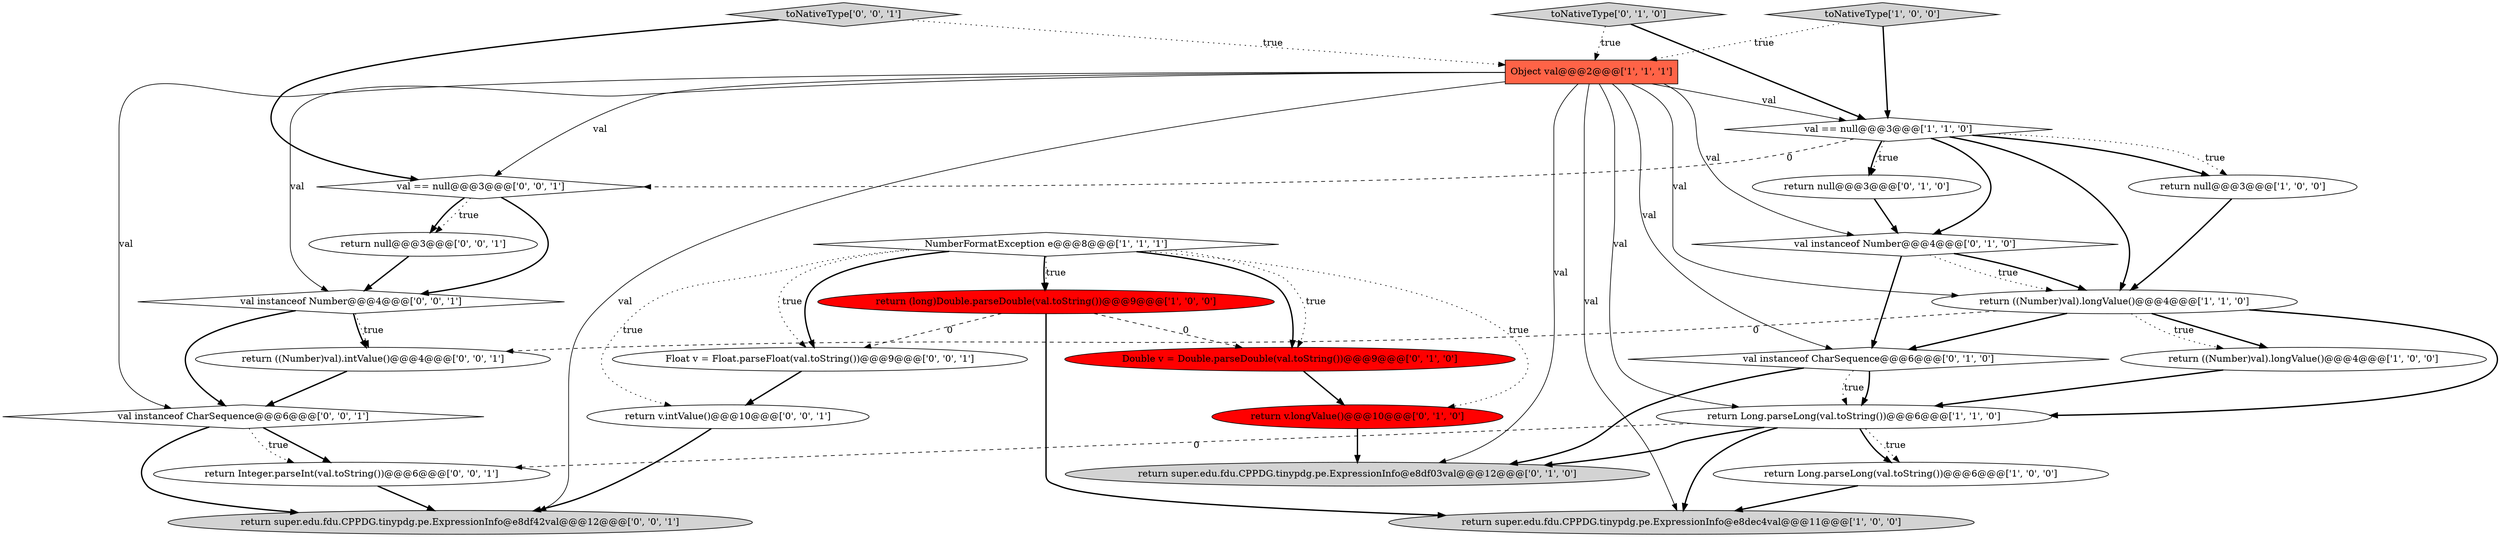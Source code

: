 digraph {
18 [style = filled, label = "return v.intValue()@@@10@@@['0', '0', '1']", fillcolor = white, shape = ellipse image = "AAA0AAABBB3BBB"];
5 [style = filled, label = "return ((Number)val).longValue()@@@4@@@['1', '0', '0']", fillcolor = white, shape = ellipse image = "AAA0AAABBB1BBB"];
4 [style = filled, label = "val == null@@@3@@@['1', '1', '0']", fillcolor = white, shape = diamond image = "AAA0AAABBB1BBB"];
24 [style = filled, label = "val == null@@@3@@@['0', '0', '1']", fillcolor = white, shape = diamond image = "AAA0AAABBB3BBB"];
11 [style = filled, label = "val instanceof Number@@@4@@@['0', '1', '0']", fillcolor = white, shape = diamond image = "AAA0AAABBB2BBB"];
6 [style = filled, label = "return Long.parseLong(val.toString())@@@6@@@['1', '1', '0']", fillcolor = white, shape = ellipse image = "AAA0AAABBB1BBB"];
19 [style = filled, label = "toNativeType['0', '0', '1']", fillcolor = lightgray, shape = diamond image = "AAA0AAABBB3BBB"];
10 [style = filled, label = "Object val@@@2@@@['1', '1', '1']", fillcolor = tomato, shape = box image = "AAA0AAABBB1BBB"];
20 [style = filled, label = "val instanceof Number@@@4@@@['0', '0', '1']", fillcolor = white, shape = diamond image = "AAA0AAABBB3BBB"];
14 [style = filled, label = "return v.longValue()@@@10@@@['0', '1', '0']", fillcolor = red, shape = ellipse image = "AAA1AAABBB2BBB"];
23 [style = filled, label = "return super.edu.fdu.CPPDG.tinypdg.pe.ExpressionInfo@e8df42val@@@12@@@['0', '0', '1']", fillcolor = lightgray, shape = ellipse image = "AAA0AAABBB3BBB"];
8 [style = filled, label = "return ((Number)val).longValue()@@@4@@@['1', '1', '0']", fillcolor = white, shape = ellipse image = "AAA0AAABBB1BBB"];
27 [style = filled, label = "return Integer.parseInt(val.toString())@@@6@@@['0', '0', '1']", fillcolor = white, shape = ellipse image = "AAA0AAABBB3BBB"];
25 [style = filled, label = "return ((Number)val).intValue()@@@4@@@['0', '0', '1']", fillcolor = white, shape = ellipse image = "AAA0AAABBB3BBB"];
13 [style = filled, label = "return null@@@3@@@['0', '1', '0']", fillcolor = white, shape = ellipse image = "AAA0AAABBB2BBB"];
7 [style = filled, label = "return super.edu.fdu.CPPDG.tinypdg.pe.ExpressionInfo@e8dec4val@@@11@@@['1', '0', '0']", fillcolor = lightgray, shape = ellipse image = "AAA0AAABBB1BBB"];
2 [style = filled, label = "NumberFormatException e@@@8@@@['1', '1', '1']", fillcolor = white, shape = diamond image = "AAA0AAABBB1BBB"];
9 [style = filled, label = "toNativeType['1', '0', '0']", fillcolor = lightgray, shape = diamond image = "AAA0AAABBB1BBB"];
12 [style = filled, label = "val instanceof CharSequence@@@6@@@['0', '1', '0']", fillcolor = white, shape = diamond image = "AAA0AAABBB2BBB"];
26 [style = filled, label = "Float v = Float.parseFloat(val.toString())@@@9@@@['0', '0', '1']", fillcolor = white, shape = ellipse image = "AAA0AAABBB3BBB"];
16 [style = filled, label = "toNativeType['0', '1', '0']", fillcolor = lightgray, shape = diamond image = "AAA0AAABBB2BBB"];
0 [style = filled, label = "return null@@@3@@@['1', '0', '0']", fillcolor = white, shape = ellipse image = "AAA0AAABBB1BBB"];
15 [style = filled, label = "return super.edu.fdu.CPPDG.tinypdg.pe.ExpressionInfo@e8df03val@@@12@@@['0', '1', '0']", fillcolor = lightgray, shape = ellipse image = "AAA0AAABBB2BBB"];
21 [style = filled, label = "return null@@@3@@@['0', '0', '1']", fillcolor = white, shape = ellipse image = "AAA0AAABBB3BBB"];
1 [style = filled, label = "return Long.parseLong(val.toString())@@@6@@@['1', '0', '0']", fillcolor = white, shape = ellipse image = "AAA0AAABBB1BBB"];
3 [style = filled, label = "return (long)Double.parseDouble(val.toString())@@@9@@@['1', '0', '0']", fillcolor = red, shape = ellipse image = "AAA1AAABBB1BBB"];
17 [style = filled, label = "Double v = Double.parseDouble(val.toString())@@@9@@@['0', '1', '0']", fillcolor = red, shape = ellipse image = "AAA1AAABBB2BBB"];
22 [style = filled, label = "val instanceof CharSequence@@@6@@@['0', '0', '1']", fillcolor = white, shape = diamond image = "AAA0AAABBB3BBB"];
2->3 [style = dotted, label="true"];
19->10 [style = dotted, label="true"];
2->17 [style = bold, label=""];
2->26 [style = bold, label=""];
20->25 [style = dotted, label="true"];
3->17 [style = dashed, label="0"];
18->23 [style = bold, label=""];
3->26 [style = dashed, label="0"];
25->22 [style = bold, label=""];
10->6 [style = solid, label="val"];
10->15 [style = solid, label="val"];
2->3 [style = bold, label=""];
2->17 [style = dotted, label="true"];
4->0 [style = dotted, label="true"];
9->4 [style = bold, label=""];
4->13 [style = bold, label=""];
6->1 [style = dotted, label="true"];
12->15 [style = bold, label=""];
10->20 [style = solid, label="val"];
8->6 [style = bold, label=""];
11->12 [style = bold, label=""];
10->11 [style = solid, label="val"];
10->4 [style = solid, label="val"];
2->18 [style = dotted, label="true"];
12->6 [style = bold, label=""];
1->7 [style = bold, label=""];
16->10 [style = dotted, label="true"];
13->11 [style = bold, label=""];
20->25 [style = bold, label=""];
22->23 [style = bold, label=""];
10->7 [style = solid, label="val"];
6->15 [style = bold, label=""];
4->0 [style = bold, label=""];
20->22 [style = bold, label=""];
19->24 [style = bold, label=""];
24->20 [style = bold, label=""];
4->13 [style = dotted, label="true"];
6->1 [style = bold, label=""];
10->22 [style = solid, label="val"];
21->20 [style = bold, label=""];
5->6 [style = bold, label=""];
8->5 [style = bold, label=""];
22->27 [style = bold, label=""];
3->7 [style = bold, label=""];
8->5 [style = dotted, label="true"];
12->6 [style = dotted, label="true"];
17->14 [style = bold, label=""];
24->21 [style = bold, label=""];
6->27 [style = dashed, label="0"];
22->27 [style = dotted, label="true"];
0->8 [style = bold, label=""];
10->8 [style = solid, label="val"];
2->26 [style = dotted, label="true"];
4->8 [style = bold, label=""];
2->14 [style = dotted, label="true"];
11->8 [style = dotted, label="true"];
10->12 [style = solid, label="val"];
11->8 [style = bold, label=""];
14->15 [style = bold, label=""];
27->23 [style = bold, label=""];
8->25 [style = dashed, label="0"];
10->23 [style = solid, label="val"];
16->4 [style = bold, label=""];
6->7 [style = bold, label=""];
4->11 [style = bold, label=""];
4->24 [style = dashed, label="0"];
9->10 [style = dotted, label="true"];
24->21 [style = dotted, label="true"];
8->12 [style = bold, label=""];
10->24 [style = solid, label="val"];
26->18 [style = bold, label=""];
}
